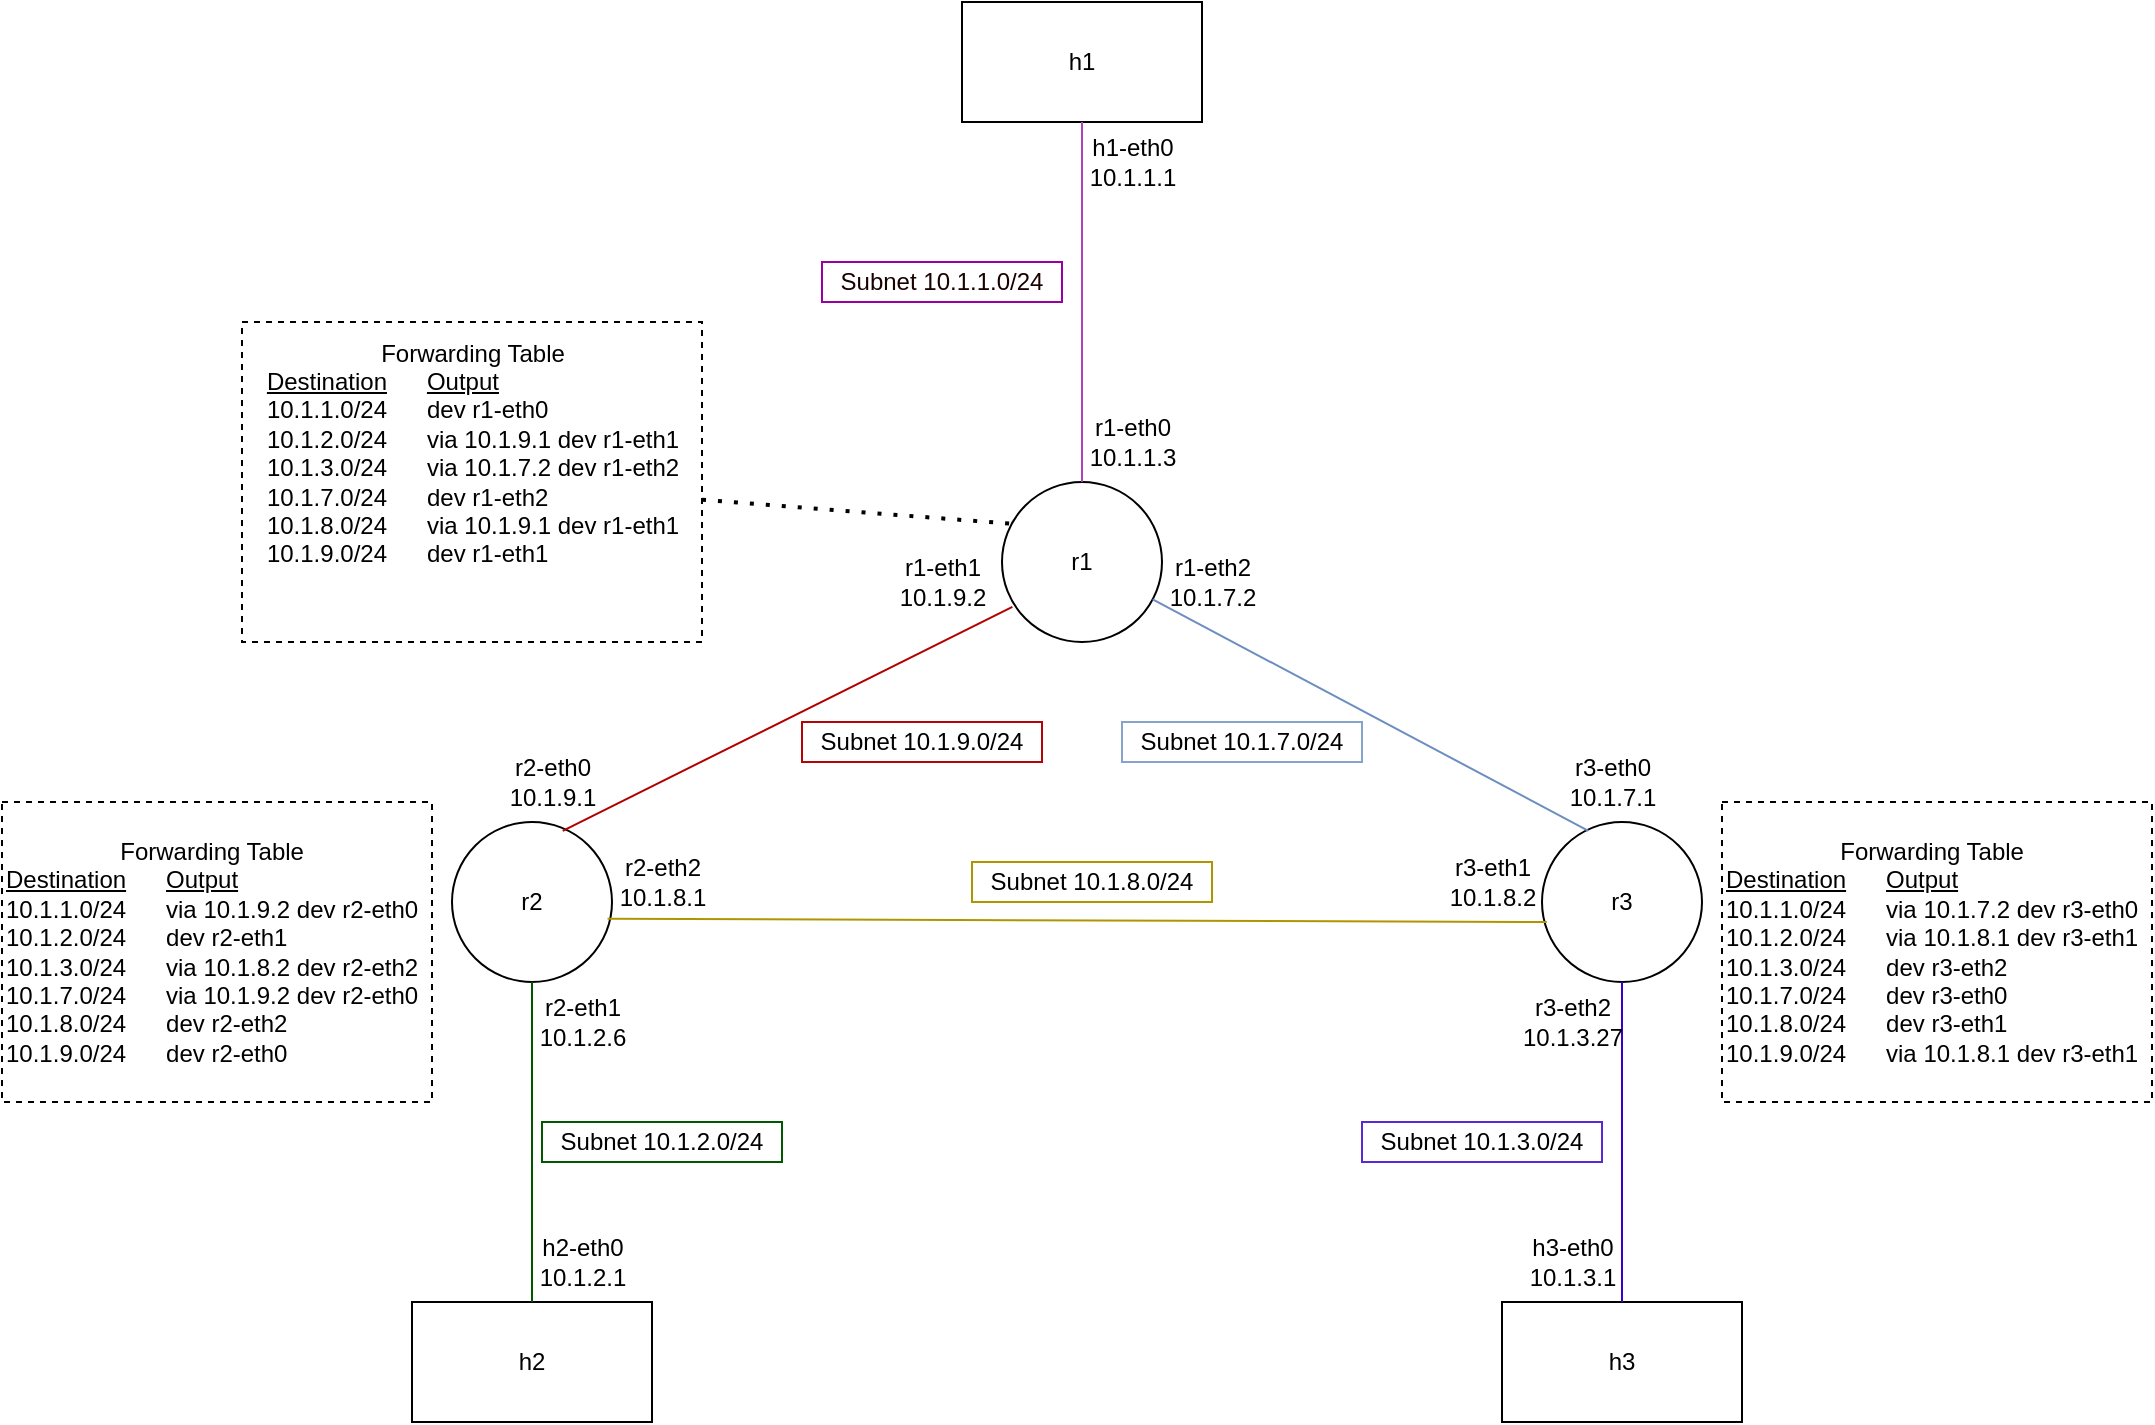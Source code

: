 <mxfile version="24.0.7" type="github">
  <diagram name="Page-1" id="0VtcLybzZ7MzhgczCmq0">
    <mxGraphModel dx="1131" dy="1621" grid="1" gridSize="10" guides="1" tooltips="1" connect="1" arrows="1" fold="1" page="1" pageScale="1" pageWidth="850" pageHeight="1100" math="0" shadow="0">
      <root>
        <mxCell id="0" />
        <mxCell id="1" parent="0" />
        <mxCell id="ruNYGpLH3n9rjHbNLGQB-1" value="h1" style="rounded=0;whiteSpace=wrap;html=1;" vertex="1" parent="1">
          <mxGeometry x="360" y="-30" width="120" height="60" as="geometry" />
        </mxCell>
        <mxCell id="ruNYGpLH3n9rjHbNLGQB-3" value="r1" style="ellipse;whiteSpace=wrap;html=1;aspect=fixed;" vertex="1" parent="1">
          <mxGeometry x="380" y="210" width="80" height="80" as="geometry" />
        </mxCell>
        <mxCell id="ruNYGpLH3n9rjHbNLGQB-4" value="r2" style="ellipse;whiteSpace=wrap;html=1;aspect=fixed;" vertex="1" parent="1">
          <mxGeometry x="105" y="380" width="80" height="80" as="geometry" />
        </mxCell>
        <mxCell id="ruNYGpLH3n9rjHbNLGQB-5" value="r3" style="ellipse;whiteSpace=wrap;html=1;aspect=fixed;" vertex="1" parent="1">
          <mxGeometry x="650" y="380" width="80" height="80" as="geometry" />
        </mxCell>
        <mxCell id="ruNYGpLH3n9rjHbNLGQB-6" value="h2" style="rounded=0;whiteSpace=wrap;html=1;" vertex="1" parent="1">
          <mxGeometry x="85" y="620" width="120" height="60" as="geometry" />
        </mxCell>
        <mxCell id="ruNYGpLH3n9rjHbNLGQB-7" value="h3" style="rounded=0;whiteSpace=wrap;html=1;" vertex="1" parent="1">
          <mxGeometry x="630" y="620" width="120" height="60" as="geometry" />
        </mxCell>
        <mxCell id="ruNYGpLH3n9rjHbNLGQB-9" value="" style="endArrow=none;html=1;rounded=0;exitX=0.5;exitY=0;exitDx=0;exitDy=0;strokeColor=#b240ba;" edge="1" parent="1" source="ruNYGpLH3n9rjHbNLGQB-3" target="ruNYGpLH3n9rjHbNLGQB-1">
          <mxGeometry width="50" height="50" relative="1" as="geometry">
            <mxPoint x="375" y="170" as="sourcePoint" />
            <mxPoint x="425" y="120" as="targetPoint" />
          </mxGeometry>
        </mxCell>
        <mxCell id="ruNYGpLH3n9rjHbNLGQB-10" value="" style="endArrow=none;html=1;rounded=0;exitX=0.692;exitY=0.055;exitDx=0;exitDy=0;exitPerimeter=0;strokeColor=#B20000;fillColor=#e51400;entryX=0.065;entryY=0.78;entryDx=0;entryDy=0;entryPerimeter=0;" edge="1" parent="1" source="ruNYGpLH3n9rjHbNLGQB-4" target="ruNYGpLH3n9rjHbNLGQB-3">
          <mxGeometry width="50" height="50" relative="1" as="geometry">
            <mxPoint x="340" y="320" as="sourcePoint" />
            <mxPoint x="390" y="270" as="targetPoint" />
          </mxGeometry>
        </mxCell>
        <mxCell id="ruNYGpLH3n9rjHbNLGQB-11" value="" style="endArrow=none;html=1;rounded=0;entryX=0.29;entryY=0.055;entryDx=0;entryDy=0;entryPerimeter=0;fillColor=#dae8fc;strokeColor=#6c8ebf;" edge="1" parent="1" source="ruNYGpLH3n9rjHbNLGQB-3" target="ruNYGpLH3n9rjHbNLGQB-5">
          <mxGeometry width="50" height="50" relative="1" as="geometry">
            <mxPoint x="500" y="320" as="sourcePoint" />
            <mxPoint x="550" y="270" as="targetPoint" />
            <Array as="points" />
          </mxGeometry>
        </mxCell>
        <mxCell id="ruNYGpLH3n9rjHbNLGQB-12" value="" style="endArrow=none;html=1;rounded=0;exitX=0.111;exitY=0.96;exitDx=0;exitDy=0;entryX=0.03;entryY=0.625;entryDx=0;entryDy=0;fillColor=#e3c800;strokeColor=#B09500;exitPerimeter=0;entryPerimeter=0;" edge="1" parent="1" source="ruNYGpLH3n9rjHbNLGQB-23" target="ruNYGpLH3n9rjHbNLGQB-5">
          <mxGeometry width="50" height="50" relative="1" as="geometry">
            <mxPoint x="400" y="400" as="sourcePoint" />
            <mxPoint x="450" y="350" as="targetPoint" />
          </mxGeometry>
        </mxCell>
        <mxCell id="ruNYGpLH3n9rjHbNLGQB-14" value="" style="endArrow=none;html=1;rounded=0;exitX=0.5;exitY=0;exitDx=0;exitDy=0;fillColor=#008a00;strokeColor=#005700;entryX=0.5;entryY=1;entryDx=0;entryDy=0;" edge="1" parent="1" source="ruNYGpLH3n9rjHbNLGQB-6" target="ruNYGpLH3n9rjHbNLGQB-4">
          <mxGeometry width="50" height="50" relative="1" as="geometry">
            <mxPoint x="230" y="490" as="sourcePoint" />
            <mxPoint x="160" y="450" as="targetPoint" />
          </mxGeometry>
        </mxCell>
        <mxCell id="ruNYGpLH3n9rjHbNLGQB-15" value="" style="endArrow=none;html=1;rounded=0;fillColor=#6a00ff;strokeColor=#3700CC;entryX=0.5;entryY=1;entryDx=0;entryDy=0;" edge="1" parent="1" source="ruNYGpLH3n9rjHbNLGQB-7" target="ruNYGpLH3n9rjHbNLGQB-5">
          <mxGeometry width="50" height="50" relative="1" as="geometry">
            <mxPoint x="510" y="490" as="sourcePoint" />
            <mxPoint x="560" y="450" as="targetPoint" />
          </mxGeometry>
        </mxCell>
        <mxCell id="ruNYGpLH3n9rjHbNLGQB-16" value="h1-eth0&lt;div&gt;10.1.1.1&lt;/div&gt;" style="text;html=1;align=center;verticalAlign=middle;resizable=0;points=[];autosize=1;strokeColor=none;fillColor=none;" vertex="1" parent="1">
          <mxGeometry x="410" y="30" width="70" height="40" as="geometry" />
        </mxCell>
        <mxCell id="ruNYGpLH3n9rjHbNLGQB-17" value="r1-eth0&lt;div&gt;10.1.1.3&lt;/div&gt;" style="text;html=1;align=center;verticalAlign=middle;resizable=0;points=[];autosize=1;strokeColor=none;fillColor=none;" vertex="1" parent="1">
          <mxGeometry x="410" y="170" width="70" height="40" as="geometry" />
        </mxCell>
        <mxCell id="ruNYGpLH3n9rjHbNLGQB-18" value="r1-eth1&lt;div&gt;10.1.9.2&lt;/div&gt;" style="text;html=1;align=center;verticalAlign=middle;resizable=0;points=[];autosize=1;strokeColor=none;fillColor=none;" vertex="1" parent="1">
          <mxGeometry x="315" y="240" width="70" height="40" as="geometry" />
        </mxCell>
        <mxCell id="ruNYGpLH3n9rjHbNLGQB-19" value="r1-eth2&lt;div&gt;10.1.7.2&lt;/div&gt;" style="text;html=1;align=center;verticalAlign=middle;resizable=0;points=[];autosize=1;strokeColor=none;fillColor=none;" vertex="1" parent="1">
          <mxGeometry x="450" y="240" width="70" height="40" as="geometry" />
        </mxCell>
        <mxCell id="ruNYGpLH3n9rjHbNLGQB-20" value="r2-eth0&lt;div&gt;10.1.9.1&lt;/div&gt;" style="text;html=1;align=center;verticalAlign=middle;resizable=0;points=[];autosize=1;strokeColor=none;fillColor=none;" vertex="1" parent="1">
          <mxGeometry x="120" y="340" width="70" height="40" as="geometry" />
        </mxCell>
        <mxCell id="ruNYGpLH3n9rjHbNLGQB-21" value="r3-eth0&lt;div&gt;10.1.7.1&lt;/div&gt;" style="text;html=1;align=center;verticalAlign=middle;resizable=0;points=[];autosize=1;strokeColor=none;fillColor=none;" vertex="1" parent="1">
          <mxGeometry x="650" y="340" width="70" height="40" as="geometry" />
        </mxCell>
        <mxCell id="ruNYGpLH3n9rjHbNLGQB-22" value="r2-eth1&lt;div&gt;10.1.2.6&lt;/div&gt;" style="text;html=1;align=center;verticalAlign=middle;resizable=0;points=[];autosize=1;strokeColor=none;fillColor=none;" vertex="1" parent="1">
          <mxGeometry x="135" y="460" width="70" height="40" as="geometry" />
        </mxCell>
        <mxCell id="ruNYGpLH3n9rjHbNLGQB-23" value="r2-eth2&lt;div&gt;10.1.8.1&lt;/div&gt;" style="text;html=1;align=center;verticalAlign=middle;resizable=0;points=[];autosize=1;strokeColor=none;fillColor=none;" vertex="1" parent="1">
          <mxGeometry x="175" y="390" width="70" height="40" as="geometry" />
        </mxCell>
        <mxCell id="ruNYGpLH3n9rjHbNLGQB-24" value="h2-eth0&lt;div&gt;10.1.2.1&lt;/div&gt;" style="text;html=1;align=center;verticalAlign=middle;resizable=0;points=[];autosize=1;strokeColor=none;fillColor=none;" vertex="1" parent="1">
          <mxGeometry x="135" y="580" width="70" height="40" as="geometry" />
        </mxCell>
        <mxCell id="ruNYGpLH3n9rjHbNLGQB-25" value="r3-eth1&lt;div&gt;10.1.8.2&lt;/div&gt;" style="text;html=1;align=center;verticalAlign=middle;resizable=0;points=[];autosize=1;strokeColor=none;fillColor=none;" vertex="1" parent="1">
          <mxGeometry x="590" y="390" width="70" height="40" as="geometry" />
        </mxCell>
        <mxCell id="ruNYGpLH3n9rjHbNLGQB-26" value="r3-eth2&lt;div&gt;10.1.3.27&lt;/div&gt;" style="text;html=1;align=center;verticalAlign=middle;resizable=0;points=[];autosize=1;strokeColor=none;fillColor=none;" vertex="1" parent="1">
          <mxGeometry x="630" y="460" width="70" height="40" as="geometry" />
        </mxCell>
        <mxCell id="ruNYGpLH3n9rjHbNLGQB-27" value="h3-eth0&lt;div&gt;10.1.3.1&lt;/div&gt;" style="text;html=1;align=center;verticalAlign=middle;resizable=0;points=[];autosize=1;strokeColor=none;fillColor=none;" vertex="1" parent="1">
          <mxGeometry x="630" y="580" width="70" height="40" as="geometry" />
        </mxCell>
        <mxCell id="ruNYGpLH3n9rjHbNLGQB-28" value="Subnet 10.1.1.0/24" style="whiteSpace=wrap;html=1;fillColor=none;fontColor=#190101;strokeColor=#9800a3;" vertex="1" parent="1">
          <mxGeometry x="290" y="100" width="120" height="20" as="geometry" />
        </mxCell>
        <mxCell id="ruNYGpLH3n9rjHbNLGQB-30" value="Subnet 10.1.9.0/24" style="whiteSpace=wrap;html=1;fillColor=none;strokeColor=#b30505;" vertex="1" parent="1">
          <mxGeometry x="280" y="330" width="120" height="20" as="geometry" />
        </mxCell>
        <mxCell id="ruNYGpLH3n9rjHbNLGQB-32" value="Subnet 10.1.7.0/24" style="whiteSpace=wrap;html=1;fillColor=none;strokeColor=#87a3cb;" vertex="1" parent="1">
          <mxGeometry x="440" y="330" width="120" height="20" as="geometry" />
        </mxCell>
        <mxCell id="ruNYGpLH3n9rjHbNLGQB-33" value="Subnet 10.1.8.0/24" style="whiteSpace=wrap;html=1;fillColor=none;strokeColor=#b09500;" vertex="1" parent="1">
          <mxGeometry x="365" y="400" width="120" height="20" as="geometry" />
        </mxCell>
        <mxCell id="ruNYGpLH3n9rjHbNLGQB-34" value="Subnet 10.1.2.0/24" style="whiteSpace=wrap;html=1;fillColor=none;strokeColor=#005700;" vertex="1" parent="1">
          <mxGeometry x="150" y="530" width="120" height="20" as="geometry" />
        </mxCell>
        <mxCell id="ruNYGpLH3n9rjHbNLGQB-35" value="Subnet 10.1.3.0/24" style="whiteSpace=wrap;html=1;fillColor=none;strokeColor=#582ad4;" vertex="1" parent="1">
          <mxGeometry x="560" y="530" width="120" height="20" as="geometry" />
        </mxCell>
        <mxCell id="ruNYGpLH3n9rjHbNLGQB-36" value="Forwarding Table&lt;div&gt;&lt;div style=&quot;text-align: left;&quot;&gt;&lt;u&gt;Destination&lt;/u&gt;&lt;span style=&quot;white-space: pre;&quot;&gt;&#x9;&lt;/span&gt;&lt;u&gt;Output&lt;/u&gt;&lt;/div&gt;&lt;div style=&quot;text-align: left;&quot;&gt;10.1.1.0/24&lt;span style=&quot;white-space: pre;&quot;&gt;&#x9;&lt;/span&gt;dev r1-eth0&lt;/div&gt;&lt;div style=&quot;text-align: left;&quot;&gt;10.1.2.0/24&lt;span style=&quot;white-space: pre;&quot;&gt;&#x9;&lt;/span&gt;via 10.1.9.1 dev r1-eth1&lt;/div&gt;&lt;div style=&quot;text-align: left;&quot;&gt;10.1.3.0/24&lt;span style=&quot;white-space: pre;&quot;&gt;&#x9;&lt;/span&gt;via 10.1.7.2 dev r1-eth2&lt;/div&gt;&lt;div style=&quot;text-align: left;&quot;&gt;10.1.7.0/24&lt;span style=&quot;white-space: pre;&quot;&gt;&#x9;&lt;/span&gt;dev r1-eth2&lt;/div&gt;&lt;div style=&quot;text-align: left;&quot;&gt;10.1.8.0/24&lt;span style=&quot;white-space: pre;&quot;&gt;&#x9;&lt;/span&gt;via 10.1.9.1 dev r1-eth1&lt;/div&gt;&lt;div style=&quot;text-align: left;&quot;&gt;10.1.9.0/24&lt;span style=&quot;white-space: pre;&quot;&gt;&#x9;&lt;/span&gt;dev r1-eth1&lt;/div&gt;&lt;div style=&quot;text-align: left;&quot;&gt;&lt;br&gt;&lt;/div&gt;&lt;div&gt;&lt;br&gt;&lt;/div&gt;&lt;/div&gt;" style="text;html=1;align=center;verticalAlign=middle;resizable=0;points=[];autosize=1;strokeColor=default;fillColor=none;dashed=1;" vertex="1" parent="1">
          <mxGeometry y="130" width="230" height="160" as="geometry" />
        </mxCell>
        <mxCell id="ruNYGpLH3n9rjHbNLGQB-52" value="" style="endArrow=none;dashed=1;html=1;dashPattern=1 3;strokeWidth=2;rounded=0;entryX=0.045;entryY=0.26;entryDx=0;entryDy=0;entryPerimeter=0;" edge="1" parent="1" source="ruNYGpLH3n9rjHbNLGQB-36" target="ruNYGpLH3n9rjHbNLGQB-3">
          <mxGeometry width="50" height="50" relative="1" as="geometry">
            <mxPoint x="260" y="210" as="sourcePoint" />
            <mxPoint x="390" y="230" as="targetPoint" />
          </mxGeometry>
        </mxCell>
        <mxCell id="ruNYGpLH3n9rjHbNLGQB-54" value="&lt;div style=&quot;text-align: center;&quot;&gt;&lt;span style=&quot;background-color: initial;&quot;&gt;Forwarding Table&lt;/span&gt;&lt;/div&gt;&lt;div&gt;&lt;u&gt;Destination&lt;/u&gt;&lt;span style=&quot;white-space: pre;&quot;&gt;&#x9;&lt;/span&gt;&lt;u&gt;Output&lt;/u&gt;&lt;/div&gt;&lt;div&gt;&lt;div style=&quot;text-wrap: nowrap;&quot;&gt;10.1.1.0/24&lt;span style=&quot;white-space-collapse: preserve;&quot;&gt;&#x9;&lt;/span&gt;via 10.1.9.2 dev r2-eth0&lt;/div&gt;&lt;div style=&quot;text-wrap: nowrap;&quot;&gt;10.1.2.0/24&lt;span style=&quot;white-space-collapse: preserve;&quot;&gt;&#x9;&lt;/span&gt;dev r2-eth1&lt;/div&gt;&lt;div style=&quot;text-wrap: nowrap;&quot;&gt;10.1.3.0/24&lt;span style=&quot;white-space-collapse: preserve;&quot;&gt;&#x9;&lt;/span&gt;via 10.1.8.2 dev r2-eth2&lt;/div&gt;&lt;div style=&quot;text-wrap: nowrap;&quot;&gt;10.1.7.0/24&lt;span style=&quot;white-space-collapse: preserve;&quot;&gt;&#x9;&lt;/span&gt;via 10.1.9.2&amp;nbsp;dev r2-eth0&lt;/div&gt;&lt;div style=&quot;text-wrap: nowrap;&quot;&gt;10.1.8.0/24&lt;span style=&quot;white-space-collapse: preserve;&quot;&gt;&#x9;&lt;/span&gt;dev r2-eth2&lt;/div&gt;&lt;div style=&quot;text-wrap: nowrap;&quot;&gt;10.1.9.0/24&lt;span style=&quot;white-space-collapse: preserve;&quot;&gt;&#x9;&lt;/span&gt;dev r2-eth0&lt;/div&gt;&lt;/div&gt;" style="whiteSpace=wrap;html=1;dashed=1;align=left;fillColor=none;" vertex="1" parent="1">
          <mxGeometry x="-120" y="370" width="215" height="150" as="geometry" />
        </mxCell>
        <mxCell id="ruNYGpLH3n9rjHbNLGQB-56" value="&lt;div style=&quot;text-align: center;&quot;&gt;&lt;span style=&quot;background-color: initial;&quot;&gt;Forwarding Table&lt;/span&gt;&lt;/div&gt;&lt;div&gt;&lt;u&gt;Destination&lt;/u&gt;&lt;span style=&quot;white-space: pre;&quot;&gt;&#x9;&lt;/span&gt;&lt;u&gt;Output&lt;/u&gt;&lt;/div&gt;&lt;div&gt;&lt;div style=&quot;text-wrap: nowrap;&quot;&gt;10.1.1.0/24&lt;span style=&quot;white-space-collapse: preserve;&quot;&gt;&#x9;&lt;/span&gt;via 10.1.7.2 dev r3-eth0&lt;/div&gt;&lt;div style=&quot;text-wrap: nowrap;&quot;&gt;10.1.2.0/24&lt;span style=&quot;white-space-collapse: preserve;&quot;&gt;&#x9;&lt;/span&gt;via 10.1.8.1&amp;nbsp;dev r3-eth1&lt;/div&gt;&lt;div style=&quot;text-wrap: nowrap;&quot;&gt;10.1.3.0/24&lt;span style=&quot;white-space-collapse: preserve;&quot;&gt;&#x9;&lt;/span&gt;dev r3-eth2&lt;/div&gt;&lt;div style=&quot;text-wrap: nowrap;&quot;&gt;10.1.7.0/24&lt;span style=&quot;white-space-collapse: preserve;&quot;&gt;&#x9;&lt;/span&gt;dev r3-eth0&lt;/div&gt;&lt;div style=&quot;text-wrap: nowrap;&quot;&gt;10.1.8.0/24&lt;span style=&quot;white-space-collapse: preserve;&quot;&gt;&#x9;&lt;/span&gt;dev r3-eth1&lt;/div&gt;&lt;div style=&quot;text-wrap: nowrap;&quot;&gt;10.1.9.0/24&lt;span style=&quot;white-space-collapse: preserve;&quot;&gt;&#x9;&lt;/span&gt;via 10.1.8.1&amp;nbsp;dev r3-eth1&lt;/div&gt;&lt;/div&gt;" style="whiteSpace=wrap;html=1;dashed=1;align=left;fillColor=none;" vertex="1" parent="1">
          <mxGeometry x="740" y="370" width="215" height="150" as="geometry" />
        </mxCell>
      </root>
    </mxGraphModel>
  </diagram>
</mxfile>
